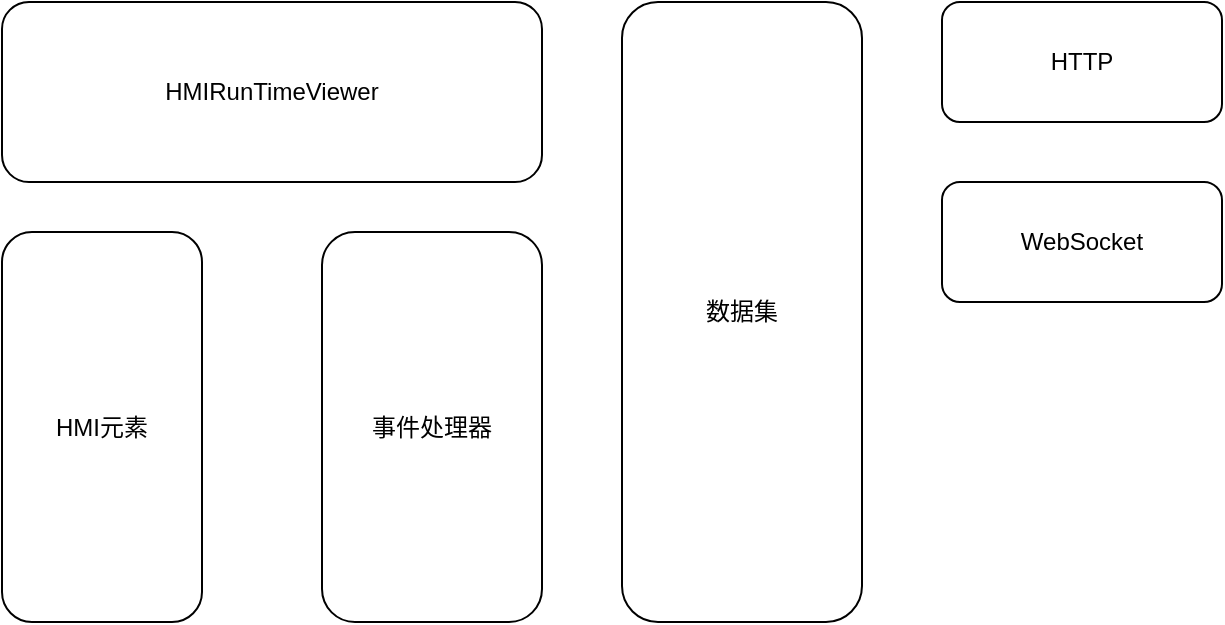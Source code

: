 <mxfile version="21.6.1" type="github">
  <diagram name="第 1 页" id="oaCitUKkYbZ9OYakgazU">
    <mxGraphModel dx="1788" dy="814" grid="1" gridSize="10" guides="1" tooltips="1" connect="1" arrows="1" fold="1" page="1" pageScale="1" pageWidth="827" pageHeight="1169" math="0" shadow="0">
      <root>
        <mxCell id="0" />
        <mxCell id="1" parent="0" />
        <mxCell id="ci-5gwTGDKdcnCEAfsna-1" value="HMIRunTimeViewer" style="rounded=1;whiteSpace=wrap;html=1;" parent="1" vertex="1">
          <mxGeometry x="10" y="290" width="270" height="90" as="geometry" />
        </mxCell>
        <mxCell id="ci-5gwTGDKdcnCEAfsna-2" value="HMI元素" style="rounded=1;whiteSpace=wrap;html=1;" parent="1" vertex="1">
          <mxGeometry x="10" y="405" width="100" height="195" as="geometry" />
        </mxCell>
        <mxCell id="ci-5gwTGDKdcnCEAfsna-3" value="数据集" style="rounded=1;whiteSpace=wrap;html=1;" parent="1" vertex="1">
          <mxGeometry x="320" y="290" width="120" height="310" as="geometry" />
        </mxCell>
        <mxCell id="ci-5gwTGDKdcnCEAfsna-4" value="HTTP" style="rounded=1;whiteSpace=wrap;html=1;" parent="1" vertex="1">
          <mxGeometry x="480" y="290" width="140" height="60" as="geometry" />
        </mxCell>
        <mxCell id="ci-5gwTGDKdcnCEAfsna-6" value="事件处理器" style="rounded=1;whiteSpace=wrap;html=1;" parent="1" vertex="1">
          <mxGeometry x="170" y="405" width="110" height="195" as="geometry" />
        </mxCell>
        <mxCell id="ci-5gwTGDKdcnCEAfsna-7" value="WebSocket" style="rounded=1;whiteSpace=wrap;html=1;" parent="1" vertex="1">
          <mxGeometry x="480" y="380" width="140" height="60" as="geometry" />
        </mxCell>
      </root>
    </mxGraphModel>
  </diagram>
</mxfile>

